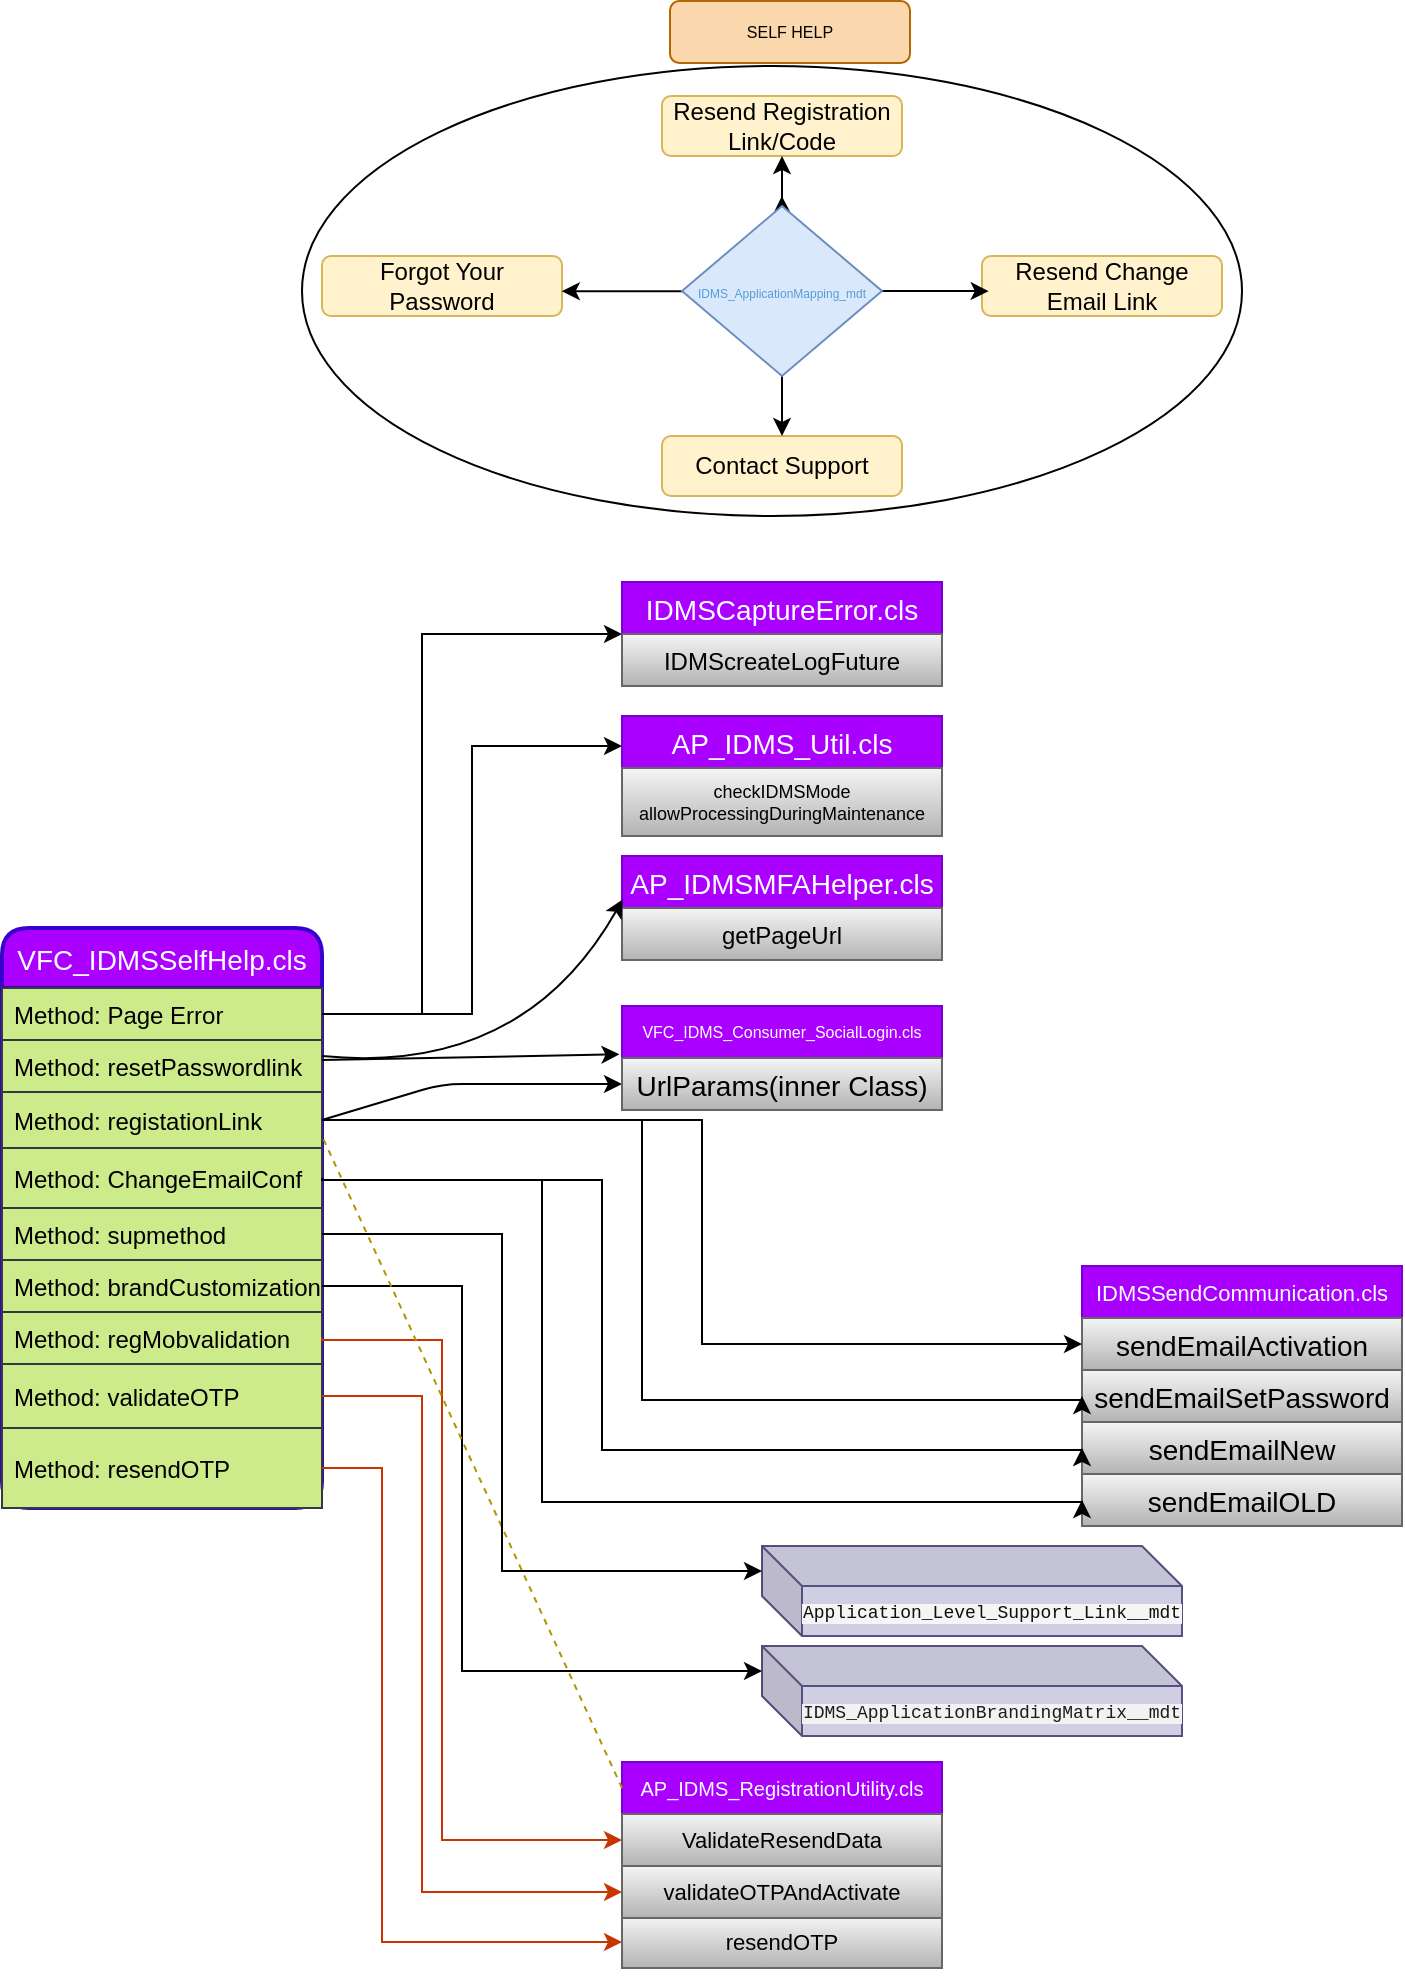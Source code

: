 <mxfile pages="1" version="11.2.8" type="github"><diagram id="RLoFlcQzGcDAqcXPlO2F" name="Page-1"><mxGraphModel dx="2194" dy="1094" grid="1" gridSize="10" guides="1" tooltips="1" connect="1" arrows="1" fold="1" page="1" pageScale="1" pageWidth="850" pageHeight="1100" math="0" shadow="0"><root><mxCell id="0"/><mxCell id="1" parent="0"/><mxCell id="o_aUM9oKKVsMyF_VDm25-75" value="" style="ellipse;whiteSpace=wrap;html=1;fontSize=8;align=center;" parent="1" vertex="1"><mxGeometry x="170" y="35" width="470" height="225" as="geometry"/></mxCell><mxCell id="flEMdWo8i3WOAdvjy7AF-2" value="Forgot Your Password" style="rounded=1;whiteSpace=wrap;html=1;fillColor=#fff2cc;strokeColor=#d6b656;" parent="1" vertex="1"><mxGeometry x="180" y="130" width="120" height="30" as="geometry"/></mxCell><mxCell id="flEMdWo8i3WOAdvjy7AF-4" value="Resend Change Email Link" style="rounded=1;whiteSpace=wrap;html=1;fillColor=#fff2cc;strokeColor=#d6b656;" parent="1" vertex="1"><mxGeometry x="510" y="130" width="120" height="30" as="geometry"/></mxCell><mxCell id="flEMdWo8i3WOAdvjy7AF-6" value="Resend Registration Link/Code" style="rounded=1;whiteSpace=wrap;html=1;fillColor=#fff2cc;strokeColor=#d6b656;" parent="1" vertex="1"><mxGeometry x="350" y="50" width="120" height="30" as="geometry"/></mxCell><mxCell id="flEMdWo8i3WOAdvjy7AF-7" value="Contact Support" style="rounded=1;whiteSpace=wrap;html=1;fillColor=#fff2cc;strokeColor=#d6b656;" parent="1" vertex="1"><mxGeometry x="350" y="220" width="120" height="30" as="geometry"/></mxCell><mxCell id="flEMdWo8i3WOAdvjy7AF-17" value="VFC_IDMSSelfHelp.cls" style="swimlane;childLayout=stackLayout;horizontal=1;startSize=30;horizontalStack=0;fillColor=#AA00FF;rounded=1;fontSize=14;fontStyle=0;strokeWidth=2;resizeParent=0;resizeLast=1;shadow=0;dashed=0;align=center;strokeColor=#3700CC;fontColor=#ffffff;" parent="1" vertex="1"><mxGeometry x="20" y="466" width="160" height="290" as="geometry"><mxRectangle x="320" y="220" width="180" height="30" as="alternateBounds"/></mxGeometry></mxCell><mxCell id="flEMdWo8i3WOAdvjy7AF-37" value="Method: Page Error" style="text;align=left;verticalAlign=middle;spacingLeft=4;spacingRight=4;strokeColor=#36393d;fillColor=#cdeb8b;rotatable=0;points=[[0,0.5],[1,0.5]];portConstraint=eastwest;fontSize=12;" parent="flEMdWo8i3WOAdvjy7AF-17" vertex="1"><mxGeometry y="30" width="160" height="26" as="geometry"/></mxCell><mxCell id="flEMdWo8i3WOAdvjy7AF-38" value="Method: resetPasswordlink" style="text;align=left;verticalAlign=middle;spacingLeft=4;spacingRight=4;strokeColor=#36393d;fillColor=#cdeb8b;rotatable=0;points=[[0,0.5],[1,0.5]];portConstraint=eastwest;fontSize=12;" parent="flEMdWo8i3WOAdvjy7AF-17" vertex="1"><mxGeometry y="56" width="160" height="26" as="geometry"/></mxCell><mxCell id="flEMdWo8i3WOAdvjy7AF-40" value="Method: registationLink" style="text;align=left;verticalAlign=middle;spacingLeft=4;spacingRight=4;strokeColor=#36393d;fillColor=#cdeb8b;rotatable=0;points=[[0,0.5],[1,0.5]];portConstraint=eastwest;fontSize=12;" parent="flEMdWo8i3WOAdvjy7AF-17" vertex="1"><mxGeometry y="82" width="160" height="28" as="geometry"/></mxCell><mxCell id="flEMdWo8i3WOAdvjy7AF-41" value="Method: ChangeEmailConf" style="text;align=left;verticalAlign=middle;spacingLeft=4;spacingRight=4;strokeColor=#36393d;fillColor=#cdeb8b;rotatable=0;points=[[0,0.5],[1,0.5]];portConstraint=eastwest;fontSize=12;" parent="flEMdWo8i3WOAdvjy7AF-17" vertex="1"><mxGeometry y="110" width="160" height="30" as="geometry"/></mxCell><mxCell id="flEMdWo8i3WOAdvjy7AF-44" value="Method: supmethod" style="text;align=left;verticalAlign=middle;spacingLeft=4;spacingRight=4;strokeColor=#36393d;fillColor=#cdeb8b;rotatable=0;points=[[0,0.5],[1,0.5]];portConstraint=eastwest;fontSize=12;" parent="flEMdWo8i3WOAdvjy7AF-17" vertex="1"><mxGeometry y="140" width="160" height="26" as="geometry"/></mxCell><mxCell id="flEMdWo8i3WOAdvjy7AF-46" value="Method: brandCustomization" style="text;align=left;verticalAlign=middle;spacingLeft=4;spacingRight=4;strokeColor=#36393d;fillColor=#cdeb8b;rotatable=0;points=[[0,0.5],[1,0.5]];portConstraint=eastwest;fontSize=12;" parent="flEMdWo8i3WOAdvjy7AF-17" vertex="1"><mxGeometry y="166" width="160" height="26" as="geometry"/></mxCell><mxCell id="flEMdWo8i3WOAdvjy7AF-45" value="Method: regMobvalidation" style="text;align=left;verticalAlign=middle;spacingLeft=4;spacingRight=4;strokeColor=#36393d;fillColor=#cdeb8b;rotatable=0;points=[[0,0.5],[1,0.5]];portConstraint=eastwest;fontSize=12;" parent="flEMdWo8i3WOAdvjy7AF-17" vertex="1"><mxGeometry y="192" width="160" height="26" as="geometry"/></mxCell><mxCell id="flEMdWo8i3WOAdvjy7AF-43" value="Method: validateOTP" style="text;align=left;verticalAlign=middle;spacingLeft=4;spacingRight=4;strokeColor=#36393d;fillColor=#cdeb8b;rotatable=0;points=[[0,0.5],[1,0.5]];portConstraint=eastwest;fontSize=12;" parent="flEMdWo8i3WOAdvjy7AF-17" vertex="1"><mxGeometry y="218" width="160" height="32" as="geometry"/></mxCell><mxCell id="o_aUM9oKKVsMyF_VDm25-1" value="Method: resendOTP" style="text;align=left;verticalAlign=middle;spacingLeft=4;spacingRight=4;strokeColor=#36393d;fillColor=#cdeb8b;rotatable=0;points=[[0,0.5],[1,0.5]];portConstraint=eastwest;fontSize=12;" parent="flEMdWo8i3WOAdvjy7AF-17" vertex="1"><mxGeometry y="250" width="160" height="40" as="geometry"/></mxCell><mxCell id="o_aUM9oKKVsMyF_VDm25-36" value="AP_IDMS_Util.cls" style="swimlane;fontStyle=0;childLayout=stackLayout;horizontal=1;startSize=26;fillColor=#aa00ff;horizontalStack=0;resizeParent=1;resizeParentMax=0;resizeLast=0;collapsible=1;marginBottom=0;swimlaneFillColor=#ffffff;align=center;fontSize=14;strokeColor=#7700CC;fontColor=#ffffff;" parent="1" vertex="1"><mxGeometry x="330" y="360" width="160" height="60" as="geometry"/></mxCell><mxCell id="o_aUM9oKKVsMyF_VDm25-37" value="checkIDMSMode&#10;allowProcessingDuringMaintenance" style="text;strokeColor=#666666;fillColor=#f5f5f5;spacingLeft=4;spacingRight=4;overflow=hidden;rotatable=0;points=[[0,0.5],[1,0.5]];portConstraint=eastwest;fontSize=9;align=center;gradientColor=#b3b3b3;" parent="o_aUM9oKKVsMyF_VDm25-36" vertex="1"><mxGeometry y="26" width="160" height="34" as="geometry"/></mxCell><mxCell id="o_aUM9oKKVsMyF_VDm25-40" value="IDMSCaptureError.cls" style="swimlane;fontStyle=0;childLayout=stackLayout;horizontal=1;startSize=26;fillColor=#aa00ff;horizontalStack=0;resizeParent=1;resizeParentMax=0;resizeLast=0;collapsible=1;marginBottom=0;swimlaneFillColor=#ffffff;align=center;fontSize=14;strokeColor=#7700CC;fontColor=#ffffff;" parent="1" vertex="1"><mxGeometry x="330" y="293" width="160" height="52" as="geometry"><mxRectangle x="290" y="203" width="170" height="26" as="alternateBounds"/></mxGeometry></mxCell><mxCell id="o_aUM9oKKVsMyF_VDm25-41" value="IDMScreateLogFuture" style="text;strokeColor=#666666;fillColor=#f5f5f5;spacingLeft=4;spacingRight=4;overflow=hidden;rotatable=0;points=[[0,0.5],[1,0.5]];portConstraint=eastwest;fontSize=12;align=center;gradientColor=#b3b3b3;" parent="o_aUM9oKKVsMyF_VDm25-40" vertex="1"><mxGeometry y="26" width="160" height="26" as="geometry"/></mxCell><mxCell id="o_aUM9oKKVsMyF_VDm25-48" style="edgeStyle=orthogonalEdgeStyle;rounded=0;orthogonalLoop=1;jettySize=auto;html=1;exitX=1;exitY=0.5;exitDx=0;exitDy=0;entryX=0;entryY=0.25;entryDx=0;entryDy=0;" parent="1" source="flEMdWo8i3WOAdvjy7AF-37" target="o_aUM9oKKVsMyF_VDm25-36" edge="1"><mxGeometry relative="1" as="geometry"><mxPoint x="280" y="410" as="targetPoint"/></mxGeometry></mxCell><mxCell id="o_aUM9oKKVsMyF_VDm25-51" value="IDMSSendCommunication.cls" style="swimlane;fontStyle=0;childLayout=stackLayout;horizontal=1;startSize=26;fillColor=#aa00ff;horizontalStack=0;resizeParent=1;resizeParentMax=0;resizeLast=0;collapsible=1;marginBottom=0;swimlaneFillColor=#ffffff;align=center;fontSize=11;strokeColor=#7700CC;fontColor=#ffffff;" parent="1" vertex="1"><mxGeometry x="560" y="635" width="160" height="130" as="geometry"/></mxCell><mxCell id="o_aUM9oKKVsMyF_VDm25-121" value="sendEmailActivation" style="text;align=center;verticalAlign=middle;spacingLeft=4;spacingRight=4;strokeColor=#666666;fillColor=#f5f5f5;rotatable=0;points=[[0,0.5],[1,0.5]];portConstraint=eastwest;fontSize=14;gradientColor=#b3b3b3;" parent="o_aUM9oKKVsMyF_VDm25-51" vertex="1"><mxGeometry y="26" width="160" height="26" as="geometry"/></mxCell><mxCell id="o_aUM9oKKVsMyF_VDm25-119" value="sendEmailSetPassword" style="text;align=center;verticalAlign=middle;spacingLeft=4;spacingRight=4;strokeColor=#666666;fillColor=#f5f5f5;rotatable=0;points=[[0,0.5],[1,0.5]];portConstraint=eastwest;fontSize=14;gradientColor=#b3b3b3;" parent="o_aUM9oKKVsMyF_VDm25-51" vertex="1"><mxGeometry y="52" width="160" height="26" as="geometry"/></mxCell><mxCell id="o_aUM9oKKVsMyF_VDm25-122" value="sendEmailNew" style="text;align=center;verticalAlign=middle;spacingLeft=4;spacingRight=4;strokeColor=#666666;fillColor=#f5f5f5;rotatable=0;points=[[0,0.5],[1,0.5]];portConstraint=eastwest;fontSize=14;gradientColor=#b3b3b3;" parent="o_aUM9oKKVsMyF_VDm25-51" vertex="1"><mxGeometry y="78" width="160" height="26" as="geometry"/></mxCell><mxCell id="o_aUM9oKKVsMyF_VDm25-120" value="sendEmailOLD" style="text;align=center;verticalAlign=middle;spacingLeft=4;spacingRight=4;strokeColor=#666666;fillColor=#f5f5f5;rotatable=0;points=[[0,0.5],[1,0.5]];portConstraint=eastwest;fontSize=14;gradientColor=#b3b3b3;" parent="o_aUM9oKKVsMyF_VDm25-51" vertex="1"><mxGeometry y="104" width="160" height="26" as="geometry"/></mxCell><mxCell id="o_aUM9oKKVsMyF_VDm25-55" value="AP_IDMSMFAHelper.cls" style="swimlane;fontStyle=0;childLayout=stackLayout;horizontal=1;startSize=26;fillColor=#aa00ff;horizontalStack=0;resizeParent=1;resizeParentMax=0;resizeLast=0;collapsible=1;marginBottom=0;swimlaneFillColor=#ffffff;align=center;fontSize=14;strokeColor=#7700CC;fontColor=#ffffff;" parent="1" vertex="1"><mxGeometry x="330" y="430" width="160" height="52" as="geometry"/></mxCell><mxCell id="o_aUM9oKKVsMyF_VDm25-56" value="getPageUrl" style="text;strokeColor=#666666;fillColor=#f5f5f5;spacingLeft=4;spacingRight=4;overflow=hidden;rotatable=0;points=[[0,0.5],[1,0.5]];portConstraint=eastwest;fontSize=12;align=center;gradientColor=#b3b3b3;" parent="o_aUM9oKKVsMyF_VDm25-55" vertex="1"><mxGeometry y="26" width="160" height="26" as="geometry"/></mxCell><mxCell id="o_aUM9oKKVsMyF_VDm25-76" value="SELF HELP" style="rounded=1;whiteSpace=wrap;html=1;fontSize=8;align=center;fillColor=#fad7ac;strokeColor=#b46504;" parent="1" vertex="1"><mxGeometry x="354" y="2.5" width="120" height="31" as="geometry"/></mxCell><mxCell id="o_aUM9oKKVsMyF_VDm25-95" style="edgeStyle=orthogonalEdgeStyle;rounded=0;orthogonalLoop=1;jettySize=auto;html=1;exitX=0.5;exitY=0;exitDx=0;exitDy=0;entryX=0.5;entryY=1;entryDx=0;entryDy=0;fontSize=8;" parent="1" source="o_aUM9oKKVsMyF_VDm25-80" target="flEMdWo8i3WOAdvjy7AF-6" edge="1"><mxGeometry relative="1" as="geometry"/></mxCell><mxCell id="o_aUM9oKKVsMyF_VDm25-98" style="edgeStyle=orthogonalEdgeStyle;rounded=0;orthogonalLoop=1;jettySize=auto;html=1;exitX=0.5;exitY=1;exitDx=0;exitDy=0;entryX=0.5;entryY=0;entryDx=0;entryDy=0;fontSize=8;" parent="1" source="o_aUM9oKKVsMyF_VDm25-80" target="flEMdWo8i3WOAdvjy7AF-7" edge="1"><mxGeometry relative="1" as="geometry"/></mxCell><mxCell id="o_aUM9oKKVsMyF_VDm25-102" style="edgeStyle=orthogonalEdgeStyle;rounded=0;orthogonalLoop=1;jettySize=auto;html=1;exitX=0.5;exitY=0;exitDx=0;exitDy=0;fontSize=8;" parent="1" source="o_aUM9oKKVsMyF_VDm25-80" edge="1"><mxGeometry relative="1" as="geometry"><mxPoint x="409.905" y="99.952" as="targetPoint"/></mxGeometry></mxCell><mxCell id="o_aUM9oKKVsMyF_VDm25-105" style="edgeStyle=orthogonalEdgeStyle;rounded=0;orthogonalLoop=1;jettySize=auto;html=1;exitX=1;exitY=0.5;exitDx=0;exitDy=0;entryX=0.028;entryY=0.586;entryDx=0;entryDy=0;entryPerimeter=0;fontSize=8;" parent="1" source="o_aUM9oKKVsMyF_VDm25-80" target="flEMdWo8i3WOAdvjy7AF-4" edge="1"><mxGeometry relative="1" as="geometry"/></mxCell><mxCell id="o_aUM9oKKVsMyF_VDm25-106" style="edgeStyle=orthogonalEdgeStyle;rounded=0;orthogonalLoop=1;jettySize=auto;html=1;exitX=0;exitY=0.5;exitDx=0;exitDy=0;entryX=0.917;entryY=0.586;entryDx=0;entryDy=0;entryPerimeter=0;fontSize=8;" parent="1" edge="1"><mxGeometry relative="1" as="geometry"><mxPoint x="369.905" y="147.571" as="sourcePoint"/><mxPoint x="299.905" y="147.571" as="targetPoint"/></mxGeometry></mxCell><mxCell id="o_aUM9oKKVsMyF_VDm25-80" value="&lt;span style=&quot;color: rgb(86 , 156 , 214) ; font-size: 6px ; white-space: normal&quot;&gt;IDMS_ApplicationMapping_mdt&lt;/span&gt;" style="rhombus;whiteSpace=wrap;html=1;fontSize=8;align=center;fillColor=#dae8fc;strokeColor=#6c8ebf;" parent="1" vertex="1"><mxGeometry x="360" y="105" width="100" height="85" as="geometry"/></mxCell><mxCell id="o_aUM9oKKVsMyF_VDm25-118" value="&lt;br style=&quot;padding: 0px ; margin: 0px ; font-size: 12px ; text-align: center&quot;&gt;" style="text;html=1;resizable=0;points=[];autosize=1;align=left;verticalAlign=top;spacingTop=-4;fontSize=8;" parent="1" vertex="1"><mxGeometry x="614" y="711" width="20" height="10" as="geometry"/></mxCell><mxCell id="o_aUM9oKKVsMyF_VDm25-125" value="&lt;br style=&quot;padding: 0px ; margin: 0px ; font-size: 12px ; text-align: center&quot;&gt;" style="text;html=1;resizable=0;points=[];autosize=1;align=left;verticalAlign=top;spacingTop=-4;fontSize=8;" parent="1" vertex="1"><mxGeometry x="614" y="621" width="20" height="10" as="geometry"/></mxCell><mxCell id="o_aUM9oKKVsMyF_VDm25-130" value="" style="curved=1;endArrow=classic;html=1;fontSize=8;entryX=0.002;entryY=-0.162;entryDx=0;entryDy=0;entryPerimeter=0;" parent="1" target="o_aUM9oKKVsMyF_VDm25-56" edge="1"><mxGeometry width="50" height="50" relative="1" as="geometry"><mxPoint x="180" y="530" as="sourcePoint"/><mxPoint x="325.0" y="472" as="targetPoint"/><Array as="points"><mxPoint x="280" y="540"/></Array></mxGeometry></mxCell><mxCell id="o_aUM9oKKVsMyF_VDm25-132" value="" style="endArrow=classic;html=1;fontSize=8;exitX=1;exitY=0.5;exitDx=0;exitDy=0;entryX=0;entryY=0.5;entryDx=0;entryDy=0;" parent="1" source="flEMdWo8i3WOAdvjy7AF-40" target="o_aUM9oKKVsMyF_VDm25-123" edge="1"><mxGeometry width="50" height="50" relative="1" as="geometry"><mxPoint x="260" y="630" as="sourcePoint"/><mxPoint x="310" y="580" as="targetPoint"/><Array as="points"><mxPoint x="240" y="544"/></Array></mxGeometry></mxCell><mxCell id="o_aUM9oKKVsMyF_VDm25-137" style="edgeStyle=orthogonalEdgeStyle;rounded=0;orthogonalLoop=1;jettySize=auto;html=1;exitX=1;exitY=0.5;exitDx=0;exitDy=0;entryX=0;entryY=0.5;entryDx=0;entryDy=0;fontSize=8;" parent="1" source="flEMdWo8i3WOAdvjy7AF-40" target="o_aUM9oKKVsMyF_VDm25-121" edge="1"><mxGeometry relative="1" as="geometry"/></mxCell><mxCell id="o_aUM9oKKVsMyF_VDm25-138" style="edgeStyle=orthogonalEdgeStyle;rounded=0;orthogonalLoop=1;jettySize=auto;html=1;exitX=1;exitY=0.5;exitDx=0;exitDy=0;fontSize=8;entryX=0;entryY=0.5;entryDx=0;entryDy=0;" parent="1" source="flEMdWo8i3WOAdvjy7AF-40" target="o_aUM9oKKVsMyF_VDm25-119" edge="1"><mxGeometry relative="1" as="geometry"><mxPoint x="220" y="700" as="targetPoint"/><Array as="points"><mxPoint x="340" y="562"/><mxPoint x="340" y="702"/></Array></mxGeometry></mxCell><mxCell id="o_aUM9oKKVsMyF_VDm25-139" style="edgeStyle=orthogonalEdgeStyle;rounded=0;orthogonalLoop=1;jettySize=auto;html=1;exitX=1;exitY=0.5;exitDx=0;exitDy=0;entryX=0;entryY=0.5;entryDx=0;entryDy=0;fontSize=8;" parent="1" source="flEMdWo8i3WOAdvjy7AF-41" target="o_aUM9oKKVsMyF_VDm25-122" edge="1"><mxGeometry relative="1" as="geometry"><Array as="points"><mxPoint x="320" y="592"/><mxPoint x="320" y="727"/></Array></mxGeometry></mxCell><mxCell id="o_aUM9oKKVsMyF_VDm25-140" style="edgeStyle=orthogonalEdgeStyle;rounded=0;orthogonalLoop=1;jettySize=auto;html=1;exitX=1;exitY=0.5;exitDx=0;exitDy=0;entryX=0;entryY=0.5;entryDx=0;entryDy=0;fontSize=8;" parent="1" source="flEMdWo8i3WOAdvjy7AF-41" target="o_aUM9oKKVsMyF_VDm25-120" edge="1"><mxGeometry relative="1" as="geometry"><Array as="points"><mxPoint x="290" y="592"/><mxPoint x="290" y="753"/></Array></mxGeometry></mxCell><mxCell id="o_aUM9oKKVsMyF_VDm25-53" value="VFC_IDMS_Consumer_SocialLogin.cls" style="swimlane;fontStyle=0;childLayout=stackLayout;horizontal=1;startSize=26;fillColor=#aa00ff;horizontalStack=0;resizeParent=1;resizeParentMax=0;resizeLast=0;collapsible=1;marginBottom=0;swimlaneFillColor=#ffffff;align=center;fontSize=8;strokeColor=#7700CC;fontColor=#ffffff;" parent="1" vertex="1"><mxGeometry x="330" y="505" width="160" height="52" as="geometry"/></mxCell><mxCell id="o_aUM9oKKVsMyF_VDm25-123" value="UrlParams(inner Class)" style="text;align=center;verticalAlign=middle;spacingLeft=4;spacingRight=4;strokeColor=#666666;fillColor=#f5f5f5;rotatable=0;points=[[0,0.5],[1,0.5]];portConstraint=eastwest;fontSize=14;gradientColor=#b3b3b3;" parent="o_aUM9oKKVsMyF_VDm25-53" vertex="1"><mxGeometry y="26" width="160" height="26" as="geometry"/></mxCell><mxCell id="JOlPaeDPJKjMwHa1c5d1-1" value="" style="endArrow=classic;html=1;fontSize=8;exitX=1;exitY=0.5;exitDx=0;exitDy=0;entryX=-0.008;entryY=-0.07;entryDx=0;entryDy=0;entryPerimeter=0;" edge="1" parent="1" target="o_aUM9oKKVsMyF_VDm25-123"><mxGeometry width="50" height="50" relative="1" as="geometry"><mxPoint x="180" y="532" as="sourcePoint"/><mxPoint x="300" y="531" as="targetPoint"/></mxGeometry></mxCell><mxCell id="JOlPaeDPJKjMwHa1c5d1-4" value="AP_IDMS_RegistrationUtility.cls" style="swimlane;fontStyle=0;childLayout=stackLayout;horizontal=1;startSize=26;fillColor=#aa00ff;horizontalStack=0;resizeParent=1;resizeParentMax=0;resizeLast=0;collapsible=1;marginBottom=0;swimlaneFillColor=#ffffff;align=center;fontSize=10;strokeColor=#7700CC;fontColor=#ffffff;" vertex="1" parent="1"><mxGeometry x="330" y="883" width="160" height="52" as="geometry"><mxRectangle x="290" y="203" width="170" height="26" as="alternateBounds"/></mxGeometry></mxCell><mxCell id="JOlPaeDPJKjMwHa1c5d1-20" value="ValidateResendData" style="text;strokeColor=#666666;fillColor=#f5f5f5;spacingLeft=4;spacingRight=4;overflow=hidden;rotatable=0;points=[[0,0.5],[1,0.5]];portConstraint=eastwest;fontSize=11;align=center;gradientColor=#b3b3b3;" vertex="1" parent="JOlPaeDPJKjMwHa1c5d1-4"><mxGeometry y="26" width="160" height="26" as="geometry"/></mxCell><mxCell id="JOlPaeDPJKjMwHa1c5d1-12" value="&lt;div style=&quot;font-family: &amp;#34;consolas&amp;#34; , &amp;#34;courier new&amp;#34; , monospace ; font-size: 14px ; line-height: 19px ; white-space: pre&quot;&gt;&lt;span style=&quot;font-size: 9px ; background-color: rgb(242 , 242 , 242)&quot;&gt;&lt;font color=&quot;#1c1c1c&quot;&gt;IDMS_ApplicationBrandingMatrix__mdt&lt;/font&gt;&lt;/span&gt;&lt;/div&gt;" style="shape=cube;whiteSpace=wrap;html=1;boundedLbl=1;backgroundOutline=1;darkOpacity=0.05;darkOpacity2=0.1;fillColor=#d0cee2;strokeColor=#56517e;" vertex="1" parent="1"><mxGeometry x="400" y="825" width="210" height="45" as="geometry"/></mxCell><mxCell id="JOlPaeDPJKjMwHa1c5d1-13" style="edgeStyle=orthogonalEdgeStyle;rounded=0;orthogonalLoop=1;jettySize=auto;html=1;exitX=1;exitY=0.5;exitDx=0;exitDy=0;entryX=0;entryY=0;entryDx=0;entryDy=12.5;entryPerimeter=0;" edge="1" parent="1" source="flEMdWo8i3WOAdvjy7AF-46" target="JOlPaeDPJKjMwHa1c5d1-12"><mxGeometry relative="1" as="geometry"><Array as="points"><mxPoint x="250" y="645"/><mxPoint x="250" y="838"/></Array></mxGeometry></mxCell><mxCell id="JOlPaeDPJKjMwHa1c5d1-19" value="resendOTP" style="text;strokeColor=#666666;fillColor=#f5f5f5;spacingLeft=4;spacingRight=4;overflow=hidden;rotatable=0;points=[[0,0.5],[1,0.5]];portConstraint=eastwest;fontSize=11;align=center;gradientColor=#b3b3b3;" vertex="1" parent="1"><mxGeometry x="330" y="960" width="160" height="26" as="geometry"/></mxCell><mxCell id="JOlPaeDPJKjMwHa1c5d1-5" value="validateOTPAndActivate" style="text;strokeColor=#666666;fillColor=#f5f5f5;spacingLeft=4;spacingRight=4;overflow=hidden;rotatable=0;points=[[0,0.5],[1,0.5]];portConstraint=eastwest;fontSize=11;align=center;gradientColor=#b3b3b3;" vertex="1" parent="1"><mxGeometry x="330" y="935" width="160" height="26" as="geometry"/></mxCell><mxCell id="JOlPaeDPJKjMwHa1c5d1-21" style="edgeStyle=orthogonalEdgeStyle;rounded=0;orthogonalLoop=1;jettySize=auto;html=1;exitX=1;exitY=0.5;exitDx=0;exitDy=0;entryX=0;entryY=0.5;entryDx=0;entryDy=0;fontSize=11;fillColor=#fa6800;strokeColor=#C73500;" edge="1" parent="1" source="flEMdWo8i3WOAdvjy7AF-45" target="JOlPaeDPJKjMwHa1c5d1-20"><mxGeometry relative="1" as="geometry"><Array as="points"><mxPoint x="240" y="672"/><mxPoint x="240" y="922"/></Array></mxGeometry></mxCell><mxCell id="JOlPaeDPJKjMwHa1c5d1-22" style="edgeStyle=orthogonalEdgeStyle;rounded=0;orthogonalLoop=1;jettySize=auto;html=1;exitX=1;exitY=0.5;exitDx=0;exitDy=0;entryX=0;entryY=0.5;entryDx=0;entryDy=0;fontSize=11;fillColor=#fa6800;strokeColor=#C73500;" edge="1" parent="1" source="flEMdWo8i3WOAdvjy7AF-43" target="JOlPaeDPJKjMwHa1c5d1-5"><mxGeometry relative="1" as="geometry"><Array as="points"><mxPoint x="230" y="700"/><mxPoint x="230" y="948"/></Array></mxGeometry></mxCell><mxCell id="JOlPaeDPJKjMwHa1c5d1-23" style="edgeStyle=orthogonalEdgeStyle;rounded=0;orthogonalLoop=1;jettySize=auto;html=1;exitX=1;exitY=0.5;exitDx=0;exitDy=0;entryX=0;entryY=0.5;entryDx=0;entryDy=0;fontSize=11;fillColor=#fa6800;strokeColor=#C73500;" edge="1" parent="1" source="o_aUM9oKKVsMyF_VDm25-1" target="JOlPaeDPJKjMwHa1c5d1-19"><mxGeometry relative="1" as="geometry"><Array as="points"><mxPoint x="210" y="736"/><mxPoint x="210" y="973"/></Array></mxGeometry></mxCell><mxCell id="JOlPaeDPJKjMwHa1c5d1-24" value="" style="endArrow=none;dashed=1;html=1;fontSize=11;fillColor=#e3c800;strokeColor=#B09500;exitX=0;exitY=0.25;exitDx=0;exitDy=0;" edge="1" parent="1" source="JOlPaeDPJKjMwHa1c5d1-4"><mxGeometry width="50" height="50" relative="1" as="geometry"><mxPoint x="270" y="890" as="sourcePoint"/><mxPoint x="180" y="570" as="targetPoint"/><Array as="points"/></mxGeometry></mxCell><mxCell id="JOlPaeDPJKjMwHa1c5d1-25" value="&lt;div style=&quot;font-family: &amp;#34;consolas&amp;#34; , &amp;#34;courier new&amp;#34; , monospace ; line-height: 19px ; white-space: pre&quot;&gt;&lt;div style=&quot;font-family: &amp;#34;consolas&amp;#34; , &amp;#34;courier new&amp;#34; , monospace ; line-height: 19px&quot;&gt;&lt;font style=&quot;font-size: 9px ; background-color: rgb(245 , 245 , 245)&quot; color=&quot;#0f0f0f&quot;&gt;Application_Level_Support_Link__mdt&lt;/font&gt;&lt;/div&gt;&lt;/div&gt;" style="shape=cube;whiteSpace=wrap;html=1;boundedLbl=1;backgroundOutline=1;darkOpacity=0.05;darkOpacity2=0.1;fillColor=#d0cee2;strokeColor=#56517e;" vertex="1" parent="1"><mxGeometry x="400" y="775" width="210" height="45" as="geometry"/></mxCell><mxCell id="JOlPaeDPJKjMwHa1c5d1-26" style="edgeStyle=orthogonalEdgeStyle;rounded=0;orthogonalLoop=1;jettySize=auto;html=1;exitX=1;exitY=0.5;exitDx=0;exitDy=0;entryX=0;entryY=0;entryDx=0;entryDy=12.5;entryPerimeter=0;fontSize=11;" edge="1" parent="1" source="flEMdWo8i3WOAdvjy7AF-44" target="JOlPaeDPJKjMwHa1c5d1-25"><mxGeometry relative="1" as="geometry"><Array as="points"><mxPoint x="270" y="619"/><mxPoint x="270" y="788"/></Array></mxGeometry></mxCell><mxCell id="JOlPaeDPJKjMwHa1c5d1-27" style="edgeStyle=orthogonalEdgeStyle;rounded=0;orthogonalLoop=1;jettySize=auto;html=1;exitX=1;exitY=0.5;exitDx=0;exitDy=0;entryX=0;entryY=0.5;entryDx=0;entryDy=0;fontSize=11;" edge="1" parent="1" source="flEMdWo8i3WOAdvjy7AF-37" target="o_aUM9oKKVsMyF_VDm25-40"><mxGeometry relative="1" as="geometry"><Array as="points"><mxPoint x="230" y="509"/><mxPoint x="230" y="319"/></Array></mxGeometry></mxCell></root></mxGraphModel></diagram></mxfile>